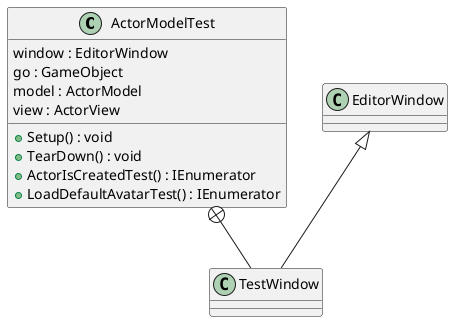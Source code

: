 @startuml
class ActorModelTest {
    window : EditorWindow
    go : GameObject
    model : ActorModel
    view : ActorView
    + Setup() : void
    + TearDown() : void
    + ActorIsCreatedTest() : IEnumerator
    + LoadDefaultAvatarTest() : IEnumerator
}
class TestWindow {
}
ActorModelTest +-- TestWindow
EditorWindow <|-- TestWindow
@enduml
